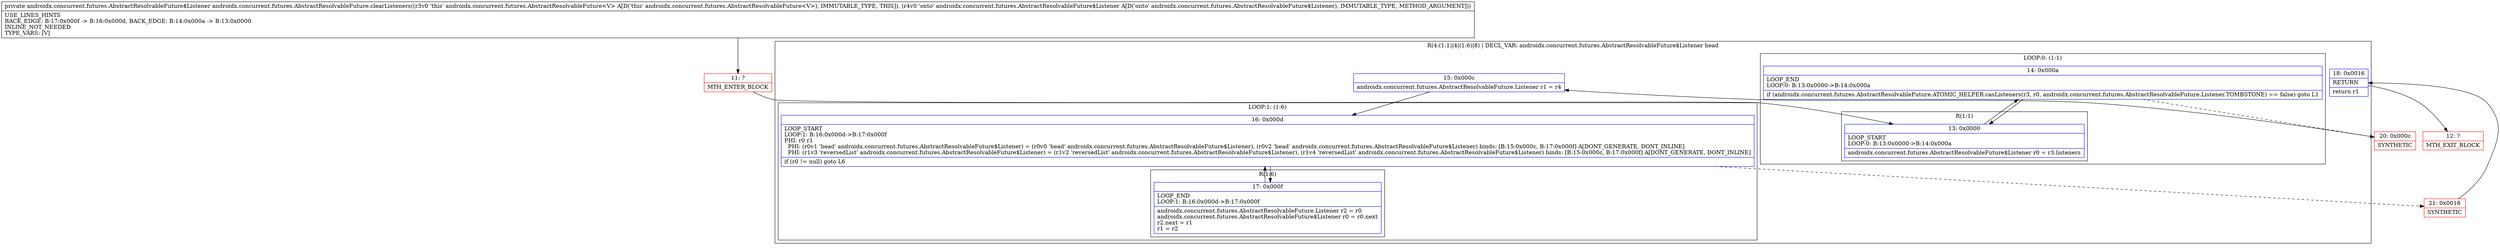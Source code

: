 digraph "CFG forandroidx.concurrent.futures.AbstractResolvableFuture.clearListeners(Landroidx\/concurrent\/futures\/AbstractResolvableFuture$Listener;)Landroidx\/concurrent\/futures\/AbstractResolvableFuture$Listener;" {
subgraph cluster_Region_153399222 {
label = "R(4:(1:1)|4|(1:6)|8) | DECL_VAR: androidx.concurrent.futures.AbstractResolvableFuture$Listener head\l";
node [shape=record,color=blue];
subgraph cluster_LoopRegion_201244265 {
label = "LOOP:0: (1:1)";
node [shape=record,color=blue];
Node_14 [shape=record,label="{14\:\ 0x000a|LOOP_END\lLOOP:0: B:13:0x0000\-\>B:14:0x000a\l|if (androidx.concurrent.futures.AbstractResolvableFuture.ATOMIC_HELPER.casListeners(r3, r0, androidx.concurrent.futures.AbstractResolvableFuture.Listener.TOMBSTONE) == false) goto L1\l}"];
subgraph cluster_Region_838308088 {
label = "R(1:1)";
node [shape=record,color=blue];
Node_13 [shape=record,label="{13\:\ 0x0000|LOOP_START\lLOOP:0: B:13:0x0000\-\>B:14:0x000a\l|androidx.concurrent.futures.AbstractResolvableFuture$Listener r0 = r3.listeners\l}"];
}
}
Node_15 [shape=record,label="{15\:\ 0x000c|androidx.concurrent.futures.AbstractResolvableFuture.Listener r1 = r4\l}"];
subgraph cluster_LoopRegion_966242677 {
label = "LOOP:1: (1:6)";
node [shape=record,color=blue];
Node_16 [shape=record,label="{16\:\ 0x000d|LOOP_START\lLOOP:1: B:16:0x000d\-\>B:17:0x000f\lPHI: r0 r1 \l  PHI: (r0v1 'head' androidx.concurrent.futures.AbstractResolvableFuture$Listener) = (r0v0 'head' androidx.concurrent.futures.AbstractResolvableFuture$Listener), (r0v2 'head' androidx.concurrent.futures.AbstractResolvableFuture$Listener) binds: [B:15:0x000c, B:17:0x000f] A[DONT_GENERATE, DONT_INLINE]\l  PHI: (r1v3 'reversedList' androidx.concurrent.futures.AbstractResolvableFuture$Listener) = (r1v2 'reversedList' androidx.concurrent.futures.AbstractResolvableFuture$Listener), (r1v4 'reversedList' androidx.concurrent.futures.AbstractResolvableFuture$Listener) binds: [B:15:0x000c, B:17:0x000f] A[DONT_GENERATE, DONT_INLINE]\l|if (r0 != null) goto L6\l}"];
subgraph cluster_Region_857246975 {
label = "R(1:6)";
node [shape=record,color=blue];
Node_17 [shape=record,label="{17\:\ 0x000f|LOOP_END\lLOOP:1: B:16:0x000d\-\>B:17:0x000f\l|androidx.concurrent.futures.AbstractResolvableFuture.Listener r2 = r0\landroidx.concurrent.futures.AbstractResolvableFuture$Listener r0 = r0.next\lr2.next = r1\lr1 = r2\l}"];
}
}
Node_18 [shape=record,label="{18\:\ 0x0016|RETURN\l|return r1\l}"];
}
Node_11 [shape=record,color=red,label="{11\:\ ?|MTH_ENTER_BLOCK\l}"];
Node_20 [shape=record,color=red,label="{20\:\ 0x000c|SYNTHETIC\l}"];
Node_21 [shape=record,color=red,label="{21\:\ 0x0016|SYNTHETIC\l}"];
Node_12 [shape=record,color=red,label="{12\:\ ?|MTH_EXIT_BLOCK\l}"];
MethodNode[shape=record,label="{private androidx.concurrent.futures.AbstractResolvableFuture$Listener androidx.concurrent.futures.AbstractResolvableFuture.clearListeners((r3v0 'this' androidx.concurrent.futures.AbstractResolvableFuture\<V\> A[D('this' androidx.concurrent.futures.AbstractResolvableFuture\<V\>), IMMUTABLE_TYPE, THIS]), (r4v0 'onto' androidx.concurrent.futures.AbstractResolvableFuture$Listener A[D('onto' androidx.concurrent.futures.AbstractResolvableFuture$Listener), IMMUTABLE_TYPE, METHOD_ARGUMENT]))  | USE_LINES_HINTS\lBACK_EDGE: B:17:0x000f \-\> B:16:0x000d, BACK_EDGE: B:14:0x000a \-\> B:13:0x0000\lINLINE_NOT_NEEDED\lTYPE_VARS: [V]\l}"];
MethodNode -> Node_11;Node_14 -> Node_13;
Node_14 -> Node_20[style=dashed];
Node_13 -> Node_14;
Node_15 -> Node_16;
Node_16 -> Node_17;
Node_16 -> Node_21[style=dashed];
Node_17 -> Node_16;
Node_18 -> Node_12;
Node_11 -> Node_13;
Node_20 -> Node_15;
Node_21 -> Node_18;
}

